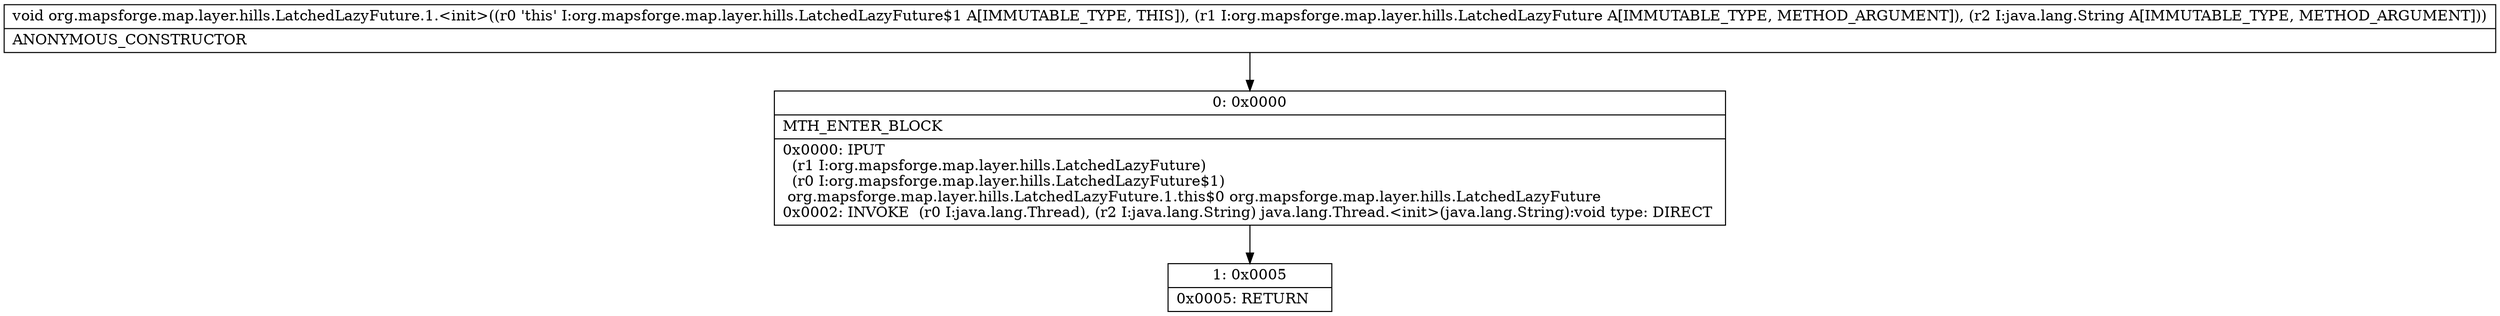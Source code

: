 digraph "CFG fororg.mapsforge.map.layer.hills.LatchedLazyFuture.1.\<init\>(Lorg\/mapsforge\/map\/layer\/hills\/LatchedLazyFuture;Ljava\/lang\/String;)V" {
Node_0 [shape=record,label="{0\:\ 0x0000|MTH_ENTER_BLOCK\l|0x0000: IPUT  \l  (r1 I:org.mapsforge.map.layer.hills.LatchedLazyFuture)\l  (r0 I:org.mapsforge.map.layer.hills.LatchedLazyFuture$1)\l org.mapsforge.map.layer.hills.LatchedLazyFuture.1.this$0 org.mapsforge.map.layer.hills.LatchedLazyFuture \l0x0002: INVOKE  (r0 I:java.lang.Thread), (r2 I:java.lang.String) java.lang.Thread.\<init\>(java.lang.String):void type: DIRECT \l}"];
Node_1 [shape=record,label="{1\:\ 0x0005|0x0005: RETURN   \l}"];
MethodNode[shape=record,label="{void org.mapsforge.map.layer.hills.LatchedLazyFuture.1.\<init\>((r0 'this' I:org.mapsforge.map.layer.hills.LatchedLazyFuture$1 A[IMMUTABLE_TYPE, THIS]), (r1 I:org.mapsforge.map.layer.hills.LatchedLazyFuture A[IMMUTABLE_TYPE, METHOD_ARGUMENT]), (r2 I:java.lang.String A[IMMUTABLE_TYPE, METHOD_ARGUMENT]))  | ANONYMOUS_CONSTRUCTOR\l}"];
MethodNode -> Node_0;
Node_0 -> Node_1;
}

